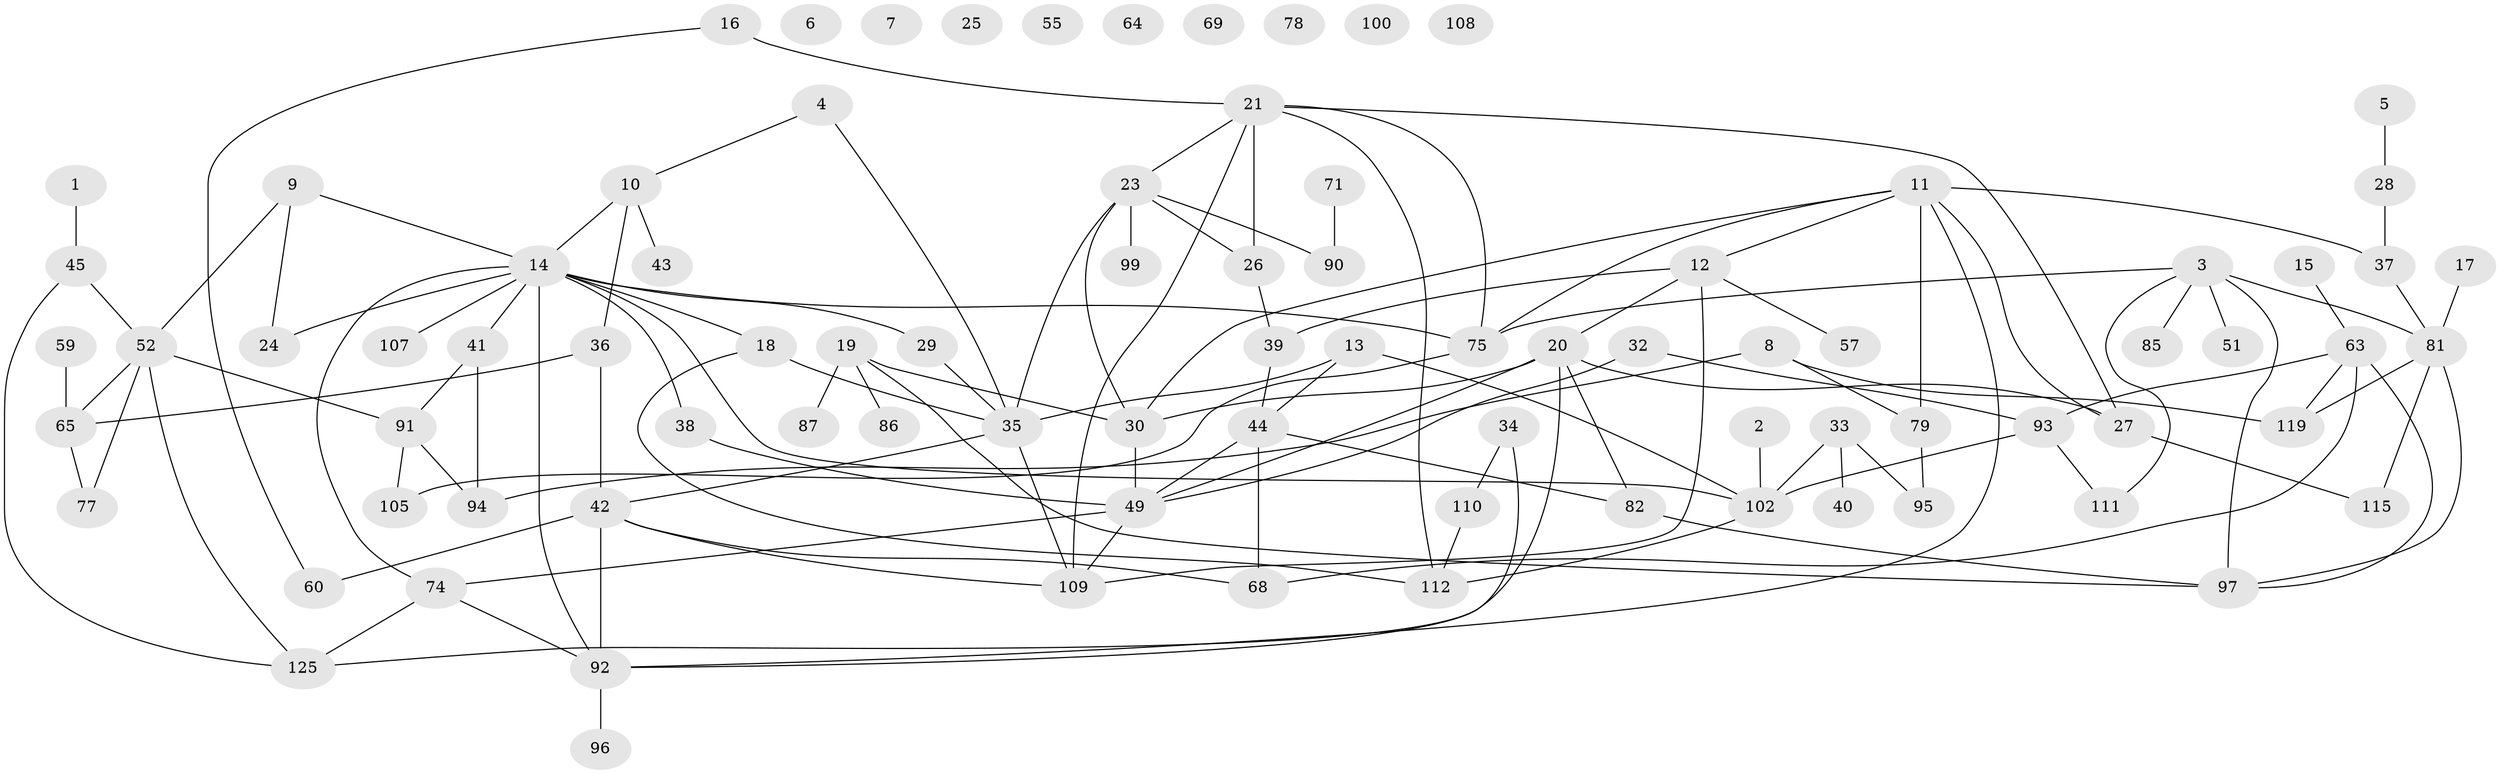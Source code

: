 // Generated by graph-tools (version 1.1) at 2025/23/03/03/25 07:23:24]
// undirected, 87 vertices, 128 edges
graph export_dot {
graph [start="1"]
  node [color=gray90,style=filled];
  1;
  2;
  3 [super="+54"];
  4 [super="+127"];
  5 [super="+104"];
  6 [super="+114"];
  7;
  8 [super="+56"];
  9;
  10 [super="+66"];
  11 [super="+53"];
  12 [super="+47"];
  13;
  14 [super="+83"];
  15;
  16 [super="+22"];
  17;
  18;
  19 [super="+31"];
  20 [super="+48"];
  21 [super="+117"];
  23 [super="+72"];
  24;
  25;
  26;
  27 [super="+50"];
  28;
  29;
  30 [super="+80"];
  32;
  33 [super="+98"];
  34 [super="+70"];
  35 [super="+126"];
  36 [super="+46"];
  37 [super="+76"];
  38 [super="+62"];
  39 [super="+128"];
  40;
  41 [super="+58"];
  42 [super="+89"];
  43;
  44 [super="+84"];
  45;
  49 [super="+61"];
  51;
  52 [super="+106"];
  55;
  57;
  59;
  60;
  63 [super="+73"];
  64;
  65 [super="+67"];
  68;
  69;
  71;
  74;
  75 [super="+103"];
  77;
  78;
  79 [super="+88"];
  81 [super="+121"];
  82 [super="+123"];
  85;
  86;
  87;
  90 [super="+116"];
  91;
  92 [super="+124"];
  93;
  94 [super="+101"];
  95;
  96;
  97 [super="+129"];
  99;
  100;
  102 [super="+113"];
  105;
  107;
  108;
  109 [super="+118"];
  110;
  111;
  112 [super="+122"];
  115;
  119 [super="+120"];
  125;
  1 -- 45;
  2 -- 102;
  3 -- 51;
  3 -- 85;
  3 -- 75;
  3 -- 81;
  3 -- 97;
  3 -- 111;
  4 -- 35;
  4 -- 10;
  5 -- 28;
  8 -- 79;
  8 -- 119;
  8 -- 94;
  9 -- 24;
  9 -- 52;
  9 -- 14;
  10 -- 36;
  10 -- 43;
  10 -- 14;
  11 -- 30;
  11 -- 12;
  11 -- 75;
  11 -- 37;
  11 -- 79;
  11 -- 92;
  11 -- 27;
  12 -- 57;
  12 -- 20;
  12 -- 39;
  12 -- 109;
  13 -- 35;
  13 -- 44;
  13 -- 102;
  14 -- 107;
  14 -- 38;
  14 -- 41;
  14 -- 74;
  14 -- 18;
  14 -- 24;
  14 -- 29;
  14 -- 75;
  14 -- 102;
  14 -- 92;
  15 -- 63;
  16 -- 60;
  16 -- 21;
  17 -- 81;
  18 -- 35;
  18 -- 112;
  19 -- 87;
  19 -- 97;
  19 -- 30;
  19 -- 86;
  20 -- 49;
  20 -- 27;
  20 -- 125;
  20 -- 82;
  20 -- 30;
  21 -- 26;
  21 -- 75;
  21 -- 23;
  21 -- 112;
  21 -- 109;
  21 -- 27;
  23 -- 35;
  23 -- 99;
  23 -- 90;
  23 -- 26;
  23 -- 30;
  26 -- 39;
  27 -- 115;
  28 -- 37;
  29 -- 35;
  30 -- 49;
  32 -- 93;
  32 -- 49;
  33 -- 40;
  33 -- 95;
  33 -- 102;
  34 -- 92;
  34 -- 110;
  35 -- 42;
  35 -- 109;
  36 -- 42;
  36 -- 65;
  37 -- 81;
  38 -- 49;
  39 -- 44;
  41 -- 91;
  41 -- 94;
  42 -- 68;
  42 -- 92;
  42 -- 60;
  42 -- 109;
  44 -- 68;
  44 -- 49;
  44 -- 82;
  45 -- 125;
  45 -- 52;
  49 -- 74;
  49 -- 109;
  52 -- 77;
  52 -- 91;
  52 -- 65;
  52 -- 125;
  59 -- 65;
  63 -- 97;
  63 -- 119;
  63 -- 68;
  63 -- 93;
  65 -- 77;
  71 -- 90;
  74 -- 92;
  74 -- 125;
  75 -- 105;
  79 -- 95;
  81 -- 119;
  81 -- 97;
  81 -- 115;
  82 -- 97;
  91 -- 94;
  91 -- 105;
  92 -- 96;
  93 -- 111;
  93 -- 102;
  102 -- 112;
  110 -- 112;
}
